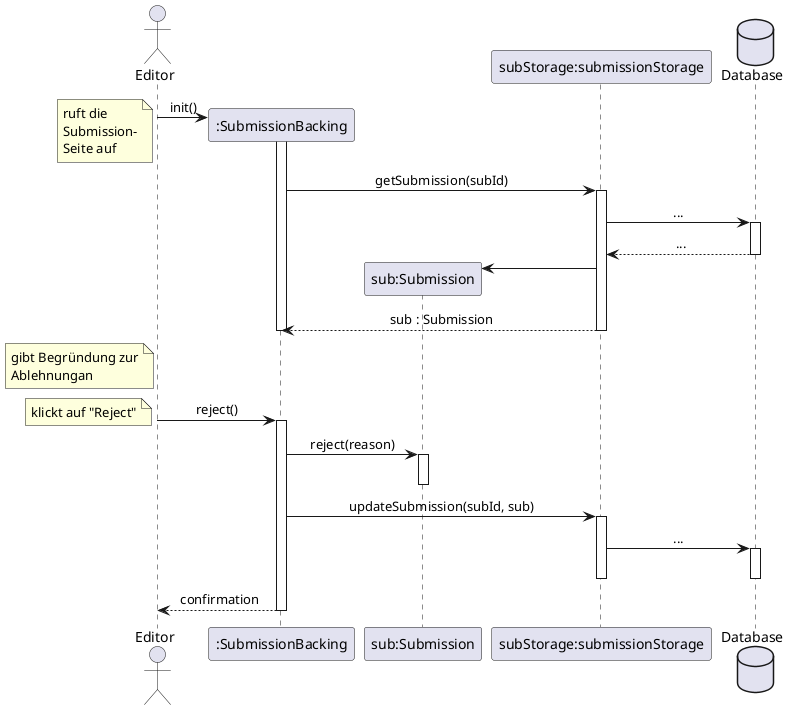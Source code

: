 @startuml
'https://plantuml.com/sequence-diagram

'!theme amiga
skinparam sequenceMessageAlign center
'autonumber
'autoactivate on

actor Editor as editor
participant ":SubmissionBacking" as submissionBacking
participant "sub:Submission" as sub
participant "subStorage:submissionStorage" as subStorage
database "Database" as db

editor -> submissionBacking ** : init()
note left
ruft die
Submission-
Seite auf
end note
activate submissionBacking
submissionBacking -> subStorage : getSubmission(subId)
activate subStorage
subStorage -> db : ...
activate db
return ...
create sub
subStorage -> sub
return sub : Submission
deactivate submissionBacking

note left of editor
gibt Begründung zur
Ablehnungan
end note

editor -> submissionBacking : reject()
note left
klickt auf "Reject"
end note
activate submissionBacking
submissionBacking -> sub : reject(reason)
activate sub
deactivate sub
submissionBacking -> subStorage : updateSubmission(subId, sub)
activate subStorage
subStorage -> db : ...
activate db
deactivate db
deactivate subStorage

return confirmation


'Bob --> Alice: Authentication Response
'
'activate "Gutachter"
'
'"Gutachter" -> Alice: Anfrage
'
'Alice -> Bob: Another authentication Request
'Alice <-- Bob: another authentication Response
'
'Alice --> "Gutachter": OK


@enduml